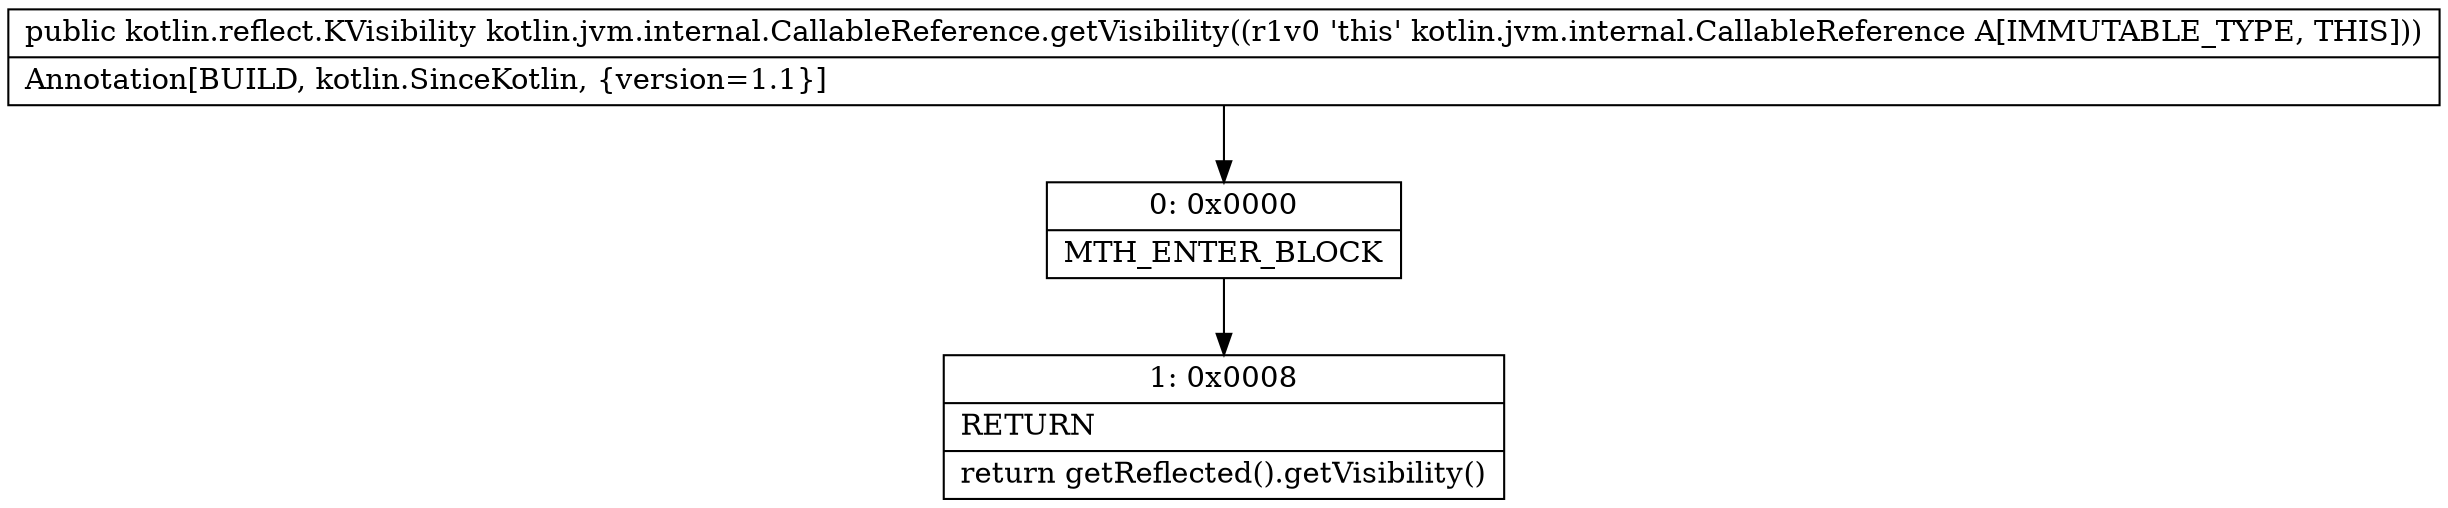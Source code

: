 digraph "CFG forkotlin.jvm.internal.CallableReference.getVisibility()Lkotlin\/reflect\/KVisibility;" {
Node_0 [shape=record,label="{0\:\ 0x0000|MTH_ENTER_BLOCK\l}"];
Node_1 [shape=record,label="{1\:\ 0x0008|RETURN\l|return getReflected().getVisibility()\l}"];
MethodNode[shape=record,label="{public kotlin.reflect.KVisibility kotlin.jvm.internal.CallableReference.getVisibility((r1v0 'this' kotlin.jvm.internal.CallableReference A[IMMUTABLE_TYPE, THIS]))  | Annotation[BUILD, kotlin.SinceKotlin, \{version=1.1\}]\l}"];
MethodNode -> Node_0;
Node_0 -> Node_1;
}

